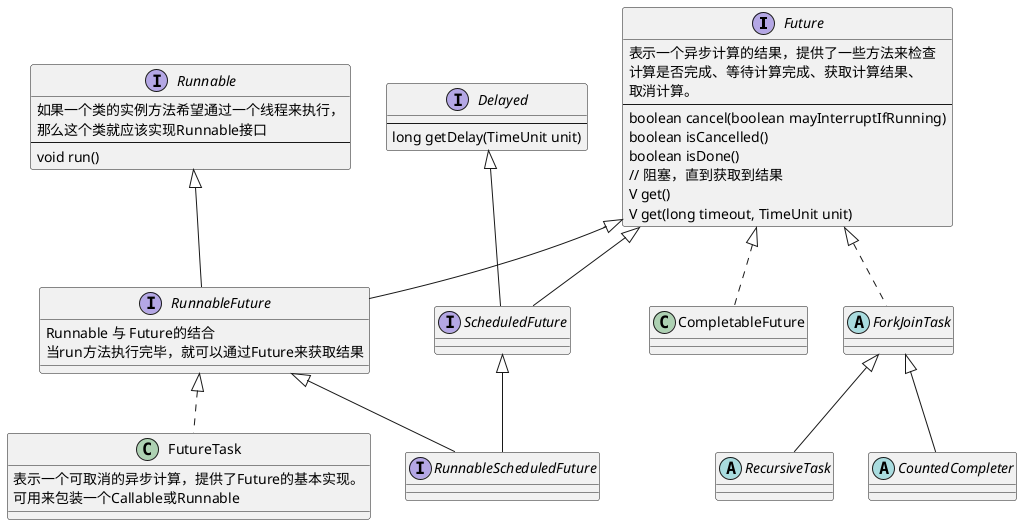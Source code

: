 @startuml

interface Future {
    表示一个异步计算的结果，提供了一些方法来检查
    计算是否完成、等待计算完成、获取计算结果、
    取消计算。
    ---
    boolean cancel(boolean mayInterruptIfRunning)
    boolean isCancelled()
    boolean isDone()
    // 阻塞，直到获取到结果
    V get()
    V get(long timeout, TimeUnit unit)
}

interface Runnable {
    如果一个类的实例方法希望通过一个线程来执行，
    那么这个类就应该实现Runnable接口
    ---
    void run()
}

interface RunnableFuture extends Runnable, Future {
    Runnable 与 Future的结合
    当run方法执行完毕，就可以通过Future来获取结果
}

interface Delayed {
    ---
    long getDelay(TimeUnit unit)
}

interface ScheduledFuture extends Delayed, Future

interface RunnableScheduledFuture extends RunnableFuture, ScheduledFuture

class FutureTask implements RunnableFuture {
    表示一个可取消的异步计算，提供了Future的基本实现。
    可用来包装一个Callable或Runnable
}

class CompletableFuture implements Future

abstract class ForkJoinTask implements Future

abstract class RecursiveTask extends ForkJoinTask

abstract class CountedCompleter extends ForkJoinTask
@enduml